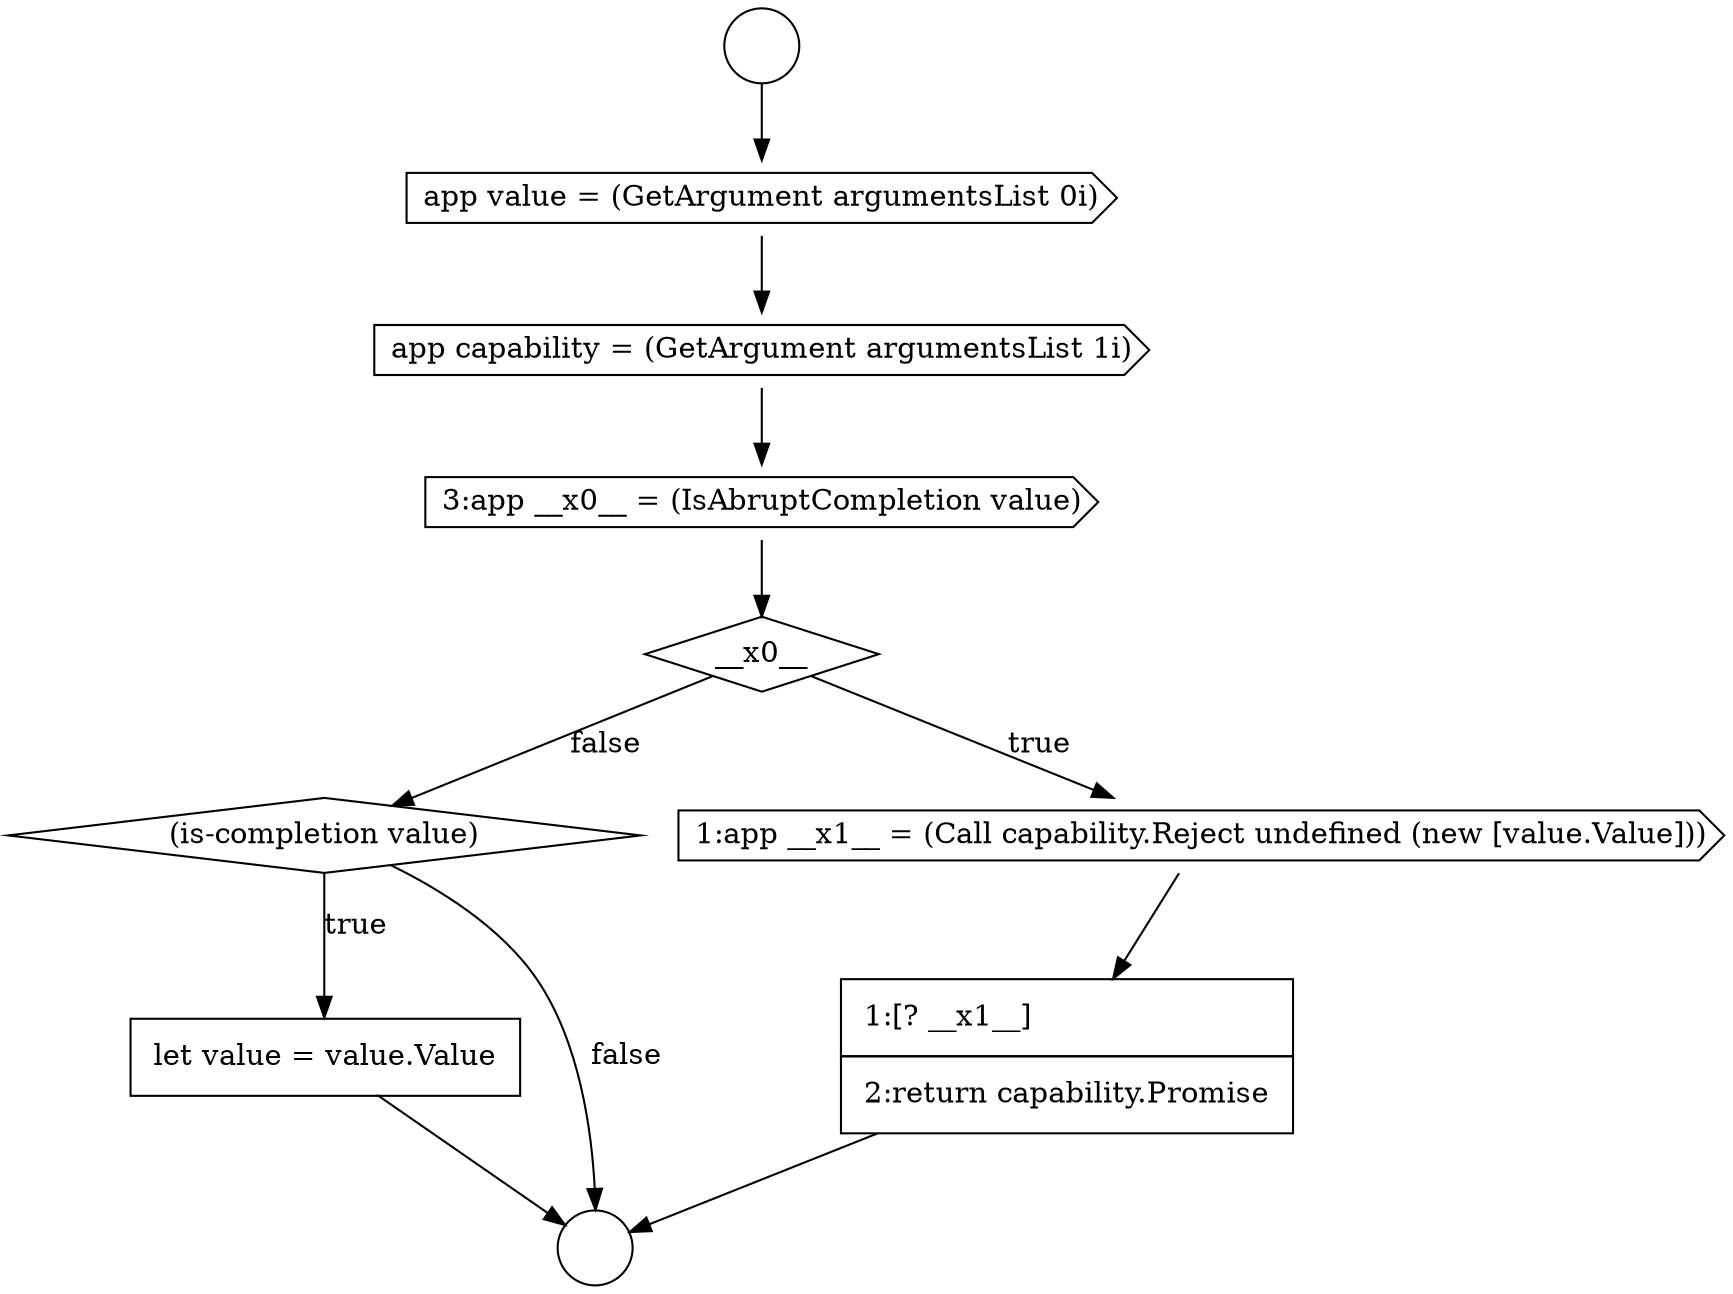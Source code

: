 digraph {
  node15472 [shape=cds, label=<<font color="black">app capability = (GetArgument argumentsList 1i)</font>> color="black" fillcolor="white" style=filled]
  node15477 [shape=diamond, label=<<font color="black">(is-completion value)</font>> color="black" fillcolor="white" style=filled]
  node15473 [shape=cds, label=<<font color="black">3:app __x0__ = (IsAbruptCompletion value)</font>> color="black" fillcolor="white" style=filled]
  node15471 [shape=cds, label=<<font color="black">app value = (GetArgument argumentsList 0i)</font>> color="black" fillcolor="white" style=filled]
  node15478 [shape=none, margin=0, label=<<font color="black">
    <table border="0" cellborder="1" cellspacing="0" cellpadding="10">
      <tr><td align="left">let value = value.Value</td></tr>
    </table>
  </font>> color="black" fillcolor="white" style=filled]
  node15474 [shape=diamond, label=<<font color="black">__x0__</font>> color="black" fillcolor="white" style=filled]
  node15470 [shape=circle label=" " color="black" fillcolor="white" style=filled]
  node15475 [shape=cds, label=<<font color="black">1:app __x1__ = (Call capability.Reject undefined (new [value.Value]))</font>> color="black" fillcolor="white" style=filled]
  node15469 [shape=circle label=" " color="black" fillcolor="white" style=filled]
  node15476 [shape=none, margin=0, label=<<font color="black">
    <table border="0" cellborder="1" cellspacing="0" cellpadding="10">
      <tr><td align="left">1:[? __x1__]</td></tr>
      <tr><td align="left">2:return capability.Promise</td></tr>
    </table>
  </font>> color="black" fillcolor="white" style=filled]
  node15475 -> node15476 [ color="black"]
  node15469 -> node15471 [ color="black"]
  node15474 -> node15475 [label=<<font color="black">true</font>> color="black"]
  node15474 -> node15477 [label=<<font color="black">false</font>> color="black"]
  node15471 -> node15472 [ color="black"]
  node15473 -> node15474 [ color="black"]
  node15476 -> node15470 [ color="black"]
  node15478 -> node15470 [ color="black"]
  node15472 -> node15473 [ color="black"]
  node15477 -> node15478 [label=<<font color="black">true</font>> color="black"]
  node15477 -> node15470 [label=<<font color="black">false</font>> color="black"]
}
